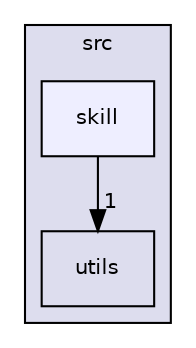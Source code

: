 digraph "skill" {
  compound=true
  node [ fontsize="10", fontname="Helvetica"];
  edge [ labelfontsize="10", labelfontname="Helvetica"];
  subgraph clusterdir_a063914ab482288b7b0e1b2fca86158c {
    graph [ bgcolor="#ddddee", pencolor="black", label="src" fontname="Helvetica", fontsize="10", URL="dir_a063914ab482288b7b0e1b2fca86158c.html"]
  dir_08dc77f694786b07780ebbca062c7ec3 [shape=box label="utils" URL="dir_08dc77f694786b07780ebbca062c7ec3.html"];
  dir_239dc07807e690d063138616e8c81e59 [shape=box, label="skill", style="filled", fillcolor="#eeeeff", pencolor="black", URL="dir_239dc07807e690d063138616e8c81e59.html"];
  }
  dir_239dc07807e690d063138616e8c81e59->dir_08dc77f694786b07780ebbca062c7ec3 [headlabel="1", labeldistance=1.5 headhref="dir_000020_000012.html"];
}
